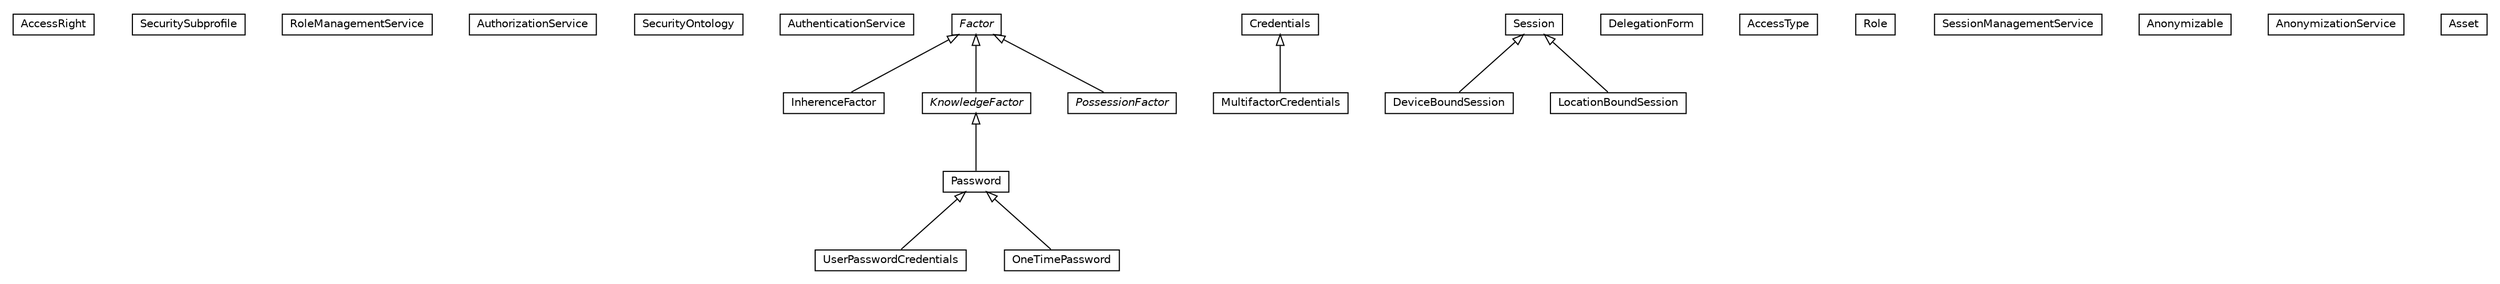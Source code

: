 #!/usr/local/bin/dot
#
# Class diagram 
# Generated by UMLGraph version R5_6-24-gf6e263 (http://www.umlgraph.org/)
#

digraph G {
	edge [fontname="Helvetica",fontsize=10,labelfontname="Helvetica",labelfontsize=10];
	node [fontname="Helvetica",fontsize=10,shape=plaintext];
	nodesep=0.25;
	ranksep=0.5;
	// org.universAAL.ontology.security.AccessRight
	c40691 [label=<<table title="org.universAAL.ontology.security.AccessRight" border="0" cellborder="1" cellspacing="0" cellpadding="2" port="p" href="./AccessRight.html">
		<tr><td><table border="0" cellspacing="0" cellpadding="1">
<tr><td align="center" balign="center"> AccessRight </td></tr>
		</table></td></tr>
		</table>>, URL="./AccessRight.html", fontname="Helvetica", fontcolor="black", fontsize=10.0];
	// org.universAAL.ontology.security.SecuritySubprofile
	c40692 [label=<<table title="org.universAAL.ontology.security.SecuritySubprofile" border="0" cellborder="1" cellspacing="0" cellpadding="2" port="p" href="./SecuritySubprofile.html">
		<tr><td><table border="0" cellspacing="0" cellpadding="1">
<tr><td align="center" balign="center"> SecuritySubprofile </td></tr>
		</table></td></tr>
		</table>>, URL="./SecuritySubprofile.html", fontname="Helvetica", fontcolor="black", fontsize=10.0];
	// org.universAAL.ontology.security.RoleManagementService
	c40693 [label=<<table title="org.universAAL.ontology.security.RoleManagementService" border="0" cellborder="1" cellspacing="0" cellpadding="2" port="p" href="./RoleManagementService.html">
		<tr><td><table border="0" cellspacing="0" cellpadding="1">
<tr><td align="center" balign="center"> RoleManagementService </td></tr>
		</table></td></tr>
		</table>>, URL="./RoleManagementService.html", fontname="Helvetica", fontcolor="black", fontsize=10.0];
	// org.universAAL.ontology.security.AuthorizationService
	c40694 [label=<<table title="org.universAAL.ontology.security.AuthorizationService" border="0" cellborder="1" cellspacing="0" cellpadding="2" port="p" href="./AuthorizationService.html">
		<tr><td><table border="0" cellspacing="0" cellpadding="1">
<tr><td align="center" balign="center"> AuthorizationService </td></tr>
		</table></td></tr>
		</table>>, URL="./AuthorizationService.html", fontname="Helvetica", fontcolor="black", fontsize=10.0];
	// org.universAAL.ontology.security.SecurityOntology
	c40695 [label=<<table title="org.universAAL.ontology.security.SecurityOntology" border="0" cellborder="1" cellspacing="0" cellpadding="2" port="p" href="./SecurityOntology.html">
		<tr><td><table border="0" cellspacing="0" cellpadding="1">
<tr><td align="center" balign="center"> SecurityOntology </td></tr>
		</table></td></tr>
		</table>>, URL="./SecurityOntology.html", fontname="Helvetica", fontcolor="black", fontsize=10.0];
	// org.universAAL.ontology.security.AuthenticationService
	c40696 [label=<<table title="org.universAAL.ontology.security.AuthenticationService" border="0" cellborder="1" cellspacing="0" cellpadding="2" port="p" href="./AuthenticationService.html">
		<tr><td><table border="0" cellspacing="0" cellpadding="1">
<tr><td align="center" balign="center"> AuthenticationService </td></tr>
		</table></td></tr>
		</table>>, URL="./AuthenticationService.html", fontname="Helvetica", fontcolor="black", fontsize=10.0];
	// org.universAAL.ontology.security.InherenceFactor
	c40697 [label=<<table title="org.universAAL.ontology.security.InherenceFactor" border="0" cellborder="1" cellspacing="0" cellpadding="2" port="p" href="./InherenceFactor.html">
		<tr><td><table border="0" cellspacing="0" cellpadding="1">
<tr><td align="center" balign="center"> InherenceFactor </td></tr>
		</table></td></tr>
		</table>>, URL="./InherenceFactor.html", fontname="Helvetica", fontcolor="black", fontsize=10.0];
	// org.universAAL.ontology.security.UserPasswordCredentials
	c40698 [label=<<table title="org.universAAL.ontology.security.UserPasswordCredentials" border="0" cellborder="1" cellspacing="0" cellpadding="2" port="p" href="./UserPasswordCredentials.html">
		<tr><td><table border="0" cellspacing="0" cellpadding="1">
<tr><td align="center" balign="center"> UserPasswordCredentials </td></tr>
		</table></td></tr>
		</table>>, URL="./UserPasswordCredentials.html", fontname="Helvetica", fontcolor="black", fontsize=10.0];
	// org.universAAL.ontology.security.OneTimePassword
	c40699 [label=<<table title="org.universAAL.ontology.security.OneTimePassword" border="0" cellborder="1" cellspacing="0" cellpadding="2" port="p" href="./OneTimePassword.html">
		<tr><td><table border="0" cellspacing="0" cellpadding="1">
<tr><td align="center" balign="center"> OneTimePassword </td></tr>
		</table></td></tr>
		</table>>, URL="./OneTimePassword.html", fontname="Helvetica", fontcolor="black", fontsize=10.0];
	// org.universAAL.ontology.security.KnowledgeFactor
	c40700 [label=<<table title="org.universAAL.ontology.security.KnowledgeFactor" border="0" cellborder="1" cellspacing="0" cellpadding="2" port="p" href="./KnowledgeFactor.html">
		<tr><td><table border="0" cellspacing="0" cellpadding="1">
<tr><td align="center" balign="center"><font face="Helvetica-Oblique"> KnowledgeFactor </font></td></tr>
		</table></td></tr>
		</table>>, URL="./KnowledgeFactor.html", fontname="Helvetica", fontcolor="black", fontsize=10.0];
	// org.universAAL.ontology.security.MultifactorCredentials
	c40701 [label=<<table title="org.universAAL.ontology.security.MultifactorCredentials" border="0" cellborder="1" cellspacing="0" cellpadding="2" port="p" href="./MultifactorCredentials.html">
		<tr><td><table border="0" cellspacing="0" cellpadding="1">
<tr><td align="center" balign="center"> MultifactorCredentials </td></tr>
		</table></td></tr>
		</table>>, URL="./MultifactorCredentials.html", fontname="Helvetica", fontcolor="black", fontsize=10.0];
	// org.universAAL.ontology.security.DeviceBoundSession
	c40702 [label=<<table title="org.universAAL.ontology.security.DeviceBoundSession" border="0" cellborder="1" cellspacing="0" cellpadding="2" port="p" href="./DeviceBoundSession.html">
		<tr><td><table border="0" cellspacing="0" cellpadding="1">
<tr><td align="center" balign="center"> DeviceBoundSession </td></tr>
		</table></td></tr>
		</table>>, URL="./DeviceBoundSession.html", fontname="Helvetica", fontcolor="black", fontsize=10.0];
	// org.universAAL.ontology.security.DelegationForm
	c40703 [label=<<table title="org.universAAL.ontology.security.DelegationForm" border="0" cellborder="1" cellspacing="0" cellpadding="2" port="p" href="./DelegationForm.html">
		<tr><td><table border="0" cellspacing="0" cellpadding="1">
<tr><td align="center" balign="center"> DelegationForm </td></tr>
		</table></td></tr>
		</table>>, URL="./DelegationForm.html", fontname="Helvetica", fontcolor="black", fontsize=10.0];
	// org.universAAL.ontology.security.Session
	c40704 [label=<<table title="org.universAAL.ontology.security.Session" border="0" cellborder="1" cellspacing="0" cellpadding="2" port="p" href="./Session.html">
		<tr><td><table border="0" cellspacing="0" cellpadding="1">
<tr><td align="center" balign="center"> Session </td></tr>
		</table></td></tr>
		</table>>, URL="./Session.html", fontname="Helvetica", fontcolor="black", fontsize=10.0];
	// org.universAAL.ontology.security.Factor
	c40705 [label=<<table title="org.universAAL.ontology.security.Factor" border="0" cellborder="1" cellspacing="0" cellpadding="2" port="p" href="./Factor.html">
		<tr><td><table border="0" cellspacing="0" cellpadding="1">
<tr><td align="center" balign="center"><font face="Helvetica-Oblique"> Factor </font></td></tr>
		</table></td></tr>
		</table>>, URL="./Factor.html", fontname="Helvetica", fontcolor="black", fontsize=10.0];
	// org.universAAL.ontology.security.AccessType
	c40706 [label=<<table title="org.universAAL.ontology.security.AccessType" border="0" cellborder="1" cellspacing="0" cellpadding="2" port="p" href="./AccessType.html">
		<tr><td><table border="0" cellspacing="0" cellpadding="1">
<tr><td align="center" balign="center"> AccessType </td></tr>
		</table></td></tr>
		</table>>, URL="./AccessType.html", fontname="Helvetica", fontcolor="black", fontsize=10.0];
	// org.universAAL.ontology.security.Role
	c40707 [label=<<table title="org.universAAL.ontology.security.Role" border="0" cellborder="1" cellspacing="0" cellpadding="2" port="p" href="./Role.html">
		<tr><td><table border="0" cellspacing="0" cellpadding="1">
<tr><td align="center" balign="center"> Role </td></tr>
		</table></td></tr>
		</table>>, URL="./Role.html", fontname="Helvetica", fontcolor="black", fontsize=10.0];
	// org.universAAL.ontology.security.Credentials
	c40708 [label=<<table title="org.universAAL.ontology.security.Credentials" border="0" cellborder="1" cellspacing="0" cellpadding="2" port="p" href="./Credentials.html">
		<tr><td><table border="0" cellspacing="0" cellpadding="1">
<tr><td align="center" balign="center"> Credentials </td></tr>
		</table></td></tr>
		</table>>, URL="./Credentials.html", fontname="Helvetica", fontcolor="black", fontsize=10.0];
	// org.universAAL.ontology.security.LocationBoundSession
	c40709 [label=<<table title="org.universAAL.ontology.security.LocationBoundSession" border="0" cellborder="1" cellspacing="0" cellpadding="2" port="p" href="./LocationBoundSession.html">
		<tr><td><table border="0" cellspacing="0" cellpadding="1">
<tr><td align="center" balign="center"> LocationBoundSession </td></tr>
		</table></td></tr>
		</table>>, URL="./LocationBoundSession.html", fontname="Helvetica", fontcolor="black", fontsize=10.0];
	// org.universAAL.ontology.security.SessionManagementService
	c40710 [label=<<table title="org.universAAL.ontology.security.SessionManagementService" border="0" cellborder="1" cellspacing="0" cellpadding="2" port="p" href="./SessionManagementService.html">
		<tr><td><table border="0" cellspacing="0" cellpadding="1">
<tr><td align="center" balign="center"> SessionManagementService </td></tr>
		</table></td></tr>
		</table>>, URL="./SessionManagementService.html", fontname="Helvetica", fontcolor="black", fontsize=10.0];
	// org.universAAL.ontology.security.Password
	c40711 [label=<<table title="org.universAAL.ontology.security.Password" border="0" cellborder="1" cellspacing="0" cellpadding="2" port="p" href="./Password.html">
		<tr><td><table border="0" cellspacing="0" cellpadding="1">
<tr><td align="center" balign="center"> Password </td></tr>
		</table></td></tr>
		</table>>, URL="./Password.html", fontname="Helvetica", fontcolor="black", fontsize=10.0];
	// org.universAAL.ontology.security.Anonymizable
	c40712 [label=<<table title="org.universAAL.ontology.security.Anonymizable" border="0" cellborder="1" cellspacing="0" cellpadding="2" port="p" href="./Anonymizable.html">
		<tr><td><table border="0" cellspacing="0" cellpadding="1">
<tr><td align="center" balign="center"> Anonymizable </td></tr>
		</table></td></tr>
		</table>>, URL="./Anonymizable.html", fontname="Helvetica", fontcolor="black", fontsize=10.0];
	// org.universAAL.ontology.security.PossessionFactor
	c40713 [label=<<table title="org.universAAL.ontology.security.PossessionFactor" border="0" cellborder="1" cellspacing="0" cellpadding="2" port="p" href="./PossessionFactor.html">
		<tr><td><table border="0" cellspacing="0" cellpadding="1">
<tr><td align="center" balign="center"><font face="Helvetica-Oblique"> PossessionFactor </font></td></tr>
		</table></td></tr>
		</table>>, URL="./PossessionFactor.html", fontname="Helvetica", fontcolor="black", fontsize=10.0];
	// org.universAAL.ontology.security.AnonymizationService
	c40714 [label=<<table title="org.universAAL.ontology.security.AnonymizationService" border="0" cellborder="1" cellspacing="0" cellpadding="2" port="p" href="./AnonymizationService.html">
		<tr><td><table border="0" cellspacing="0" cellpadding="1">
<tr><td align="center" balign="center"> AnonymizationService </td></tr>
		</table></td></tr>
		</table>>, URL="./AnonymizationService.html", fontname="Helvetica", fontcolor="black", fontsize=10.0];
	// org.universAAL.ontology.security.Asset
	c40715 [label=<<table title="org.universAAL.ontology.security.Asset" border="0" cellborder="1" cellspacing="0" cellpadding="2" port="p" href="./Asset.html">
		<tr><td><table border="0" cellspacing="0" cellpadding="1">
<tr><td align="center" balign="center"> Asset </td></tr>
		</table></td></tr>
		</table>>, URL="./Asset.html", fontname="Helvetica", fontcolor="black", fontsize=10.0];
	//org.universAAL.ontology.security.InherenceFactor extends org.universAAL.ontology.security.Factor
	c40705:p -> c40697:p [dir=back,arrowtail=empty];
	//org.universAAL.ontology.security.UserPasswordCredentials extends org.universAAL.ontology.security.Password
	c40711:p -> c40698:p [dir=back,arrowtail=empty];
	//org.universAAL.ontology.security.OneTimePassword extends org.universAAL.ontology.security.Password
	c40711:p -> c40699:p [dir=back,arrowtail=empty];
	//org.universAAL.ontology.security.KnowledgeFactor extends org.universAAL.ontology.security.Factor
	c40705:p -> c40700:p [dir=back,arrowtail=empty];
	//org.universAAL.ontology.security.MultifactorCredentials extends org.universAAL.ontology.security.Credentials
	c40708:p -> c40701:p [dir=back,arrowtail=empty];
	//org.universAAL.ontology.security.DeviceBoundSession extends org.universAAL.ontology.security.Session
	c40704:p -> c40702:p [dir=back,arrowtail=empty];
	//org.universAAL.ontology.security.LocationBoundSession extends org.universAAL.ontology.security.Session
	c40704:p -> c40709:p [dir=back,arrowtail=empty];
	//org.universAAL.ontology.security.Password extends org.universAAL.ontology.security.KnowledgeFactor
	c40700:p -> c40711:p [dir=back,arrowtail=empty];
	//org.universAAL.ontology.security.PossessionFactor extends org.universAAL.ontology.security.Factor
	c40705:p -> c40713:p [dir=back,arrowtail=empty];
}

